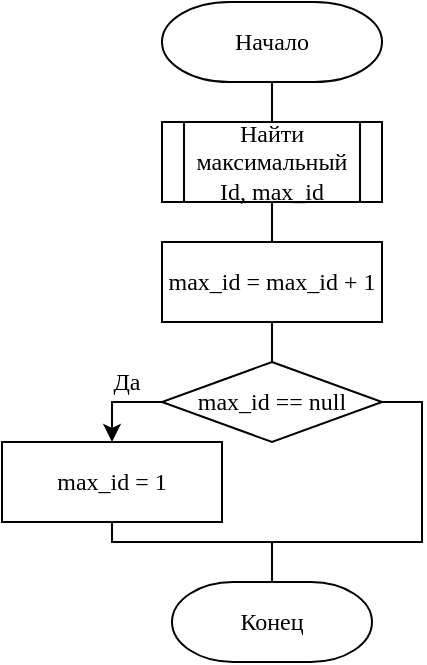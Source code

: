 <mxfile version="23.0.2" type="device">
  <diagram id="C5RBs43oDa-KdzZeNtuy" name="Page-1">
    <mxGraphModel dx="600" dy="359" grid="1" gridSize="10" guides="1" tooltips="1" connect="1" arrows="1" fold="1" page="1" pageScale="1" pageWidth="827" pageHeight="1169" math="0" shadow="0">
      <root>
        <mxCell id="WIyWlLk6GJQsqaUBKTNV-0" />
        <mxCell id="WIyWlLk6GJQsqaUBKTNV-1" parent="WIyWlLk6GJQsqaUBKTNV-0" />
        <mxCell id="RdWcsup0NTSAOdExEhxY-5" value="" style="edgeStyle=orthogonalEdgeStyle;rounded=0;orthogonalLoop=1;jettySize=auto;html=1;endArrow=none;endFill=0;" edge="1" parent="WIyWlLk6GJQsqaUBKTNV-1" source="RdWcsup0NTSAOdExEhxY-1" target="RdWcsup0NTSAOdExEhxY-4">
          <mxGeometry relative="1" as="geometry" />
        </mxCell>
        <mxCell id="RdWcsup0NTSAOdExEhxY-1" value="Начало" style="strokeWidth=1;html=1;shape=mxgraph.flowchart.terminator;whiteSpace=wrap;fontFamily=Times New Roman;fontSize=12;" vertex="1" parent="WIyWlLk6GJQsqaUBKTNV-1">
          <mxGeometry x="240" y="80" width="110" height="40" as="geometry" />
        </mxCell>
        <mxCell id="RdWcsup0NTSAOdExEhxY-2" value="Конец" style="strokeWidth=1;html=1;shape=mxgraph.flowchart.terminator;whiteSpace=wrap;fontFamily=Times New Roman;fontSize=12;" vertex="1" parent="WIyWlLk6GJQsqaUBKTNV-1">
          <mxGeometry x="245" y="370" width="100" height="40" as="geometry" />
        </mxCell>
        <mxCell id="RdWcsup0NTSAOdExEhxY-7" value="" style="edgeStyle=orthogonalEdgeStyle;rounded=0;orthogonalLoop=1;jettySize=auto;html=1;endArrow=none;endFill=0;" edge="1" parent="WIyWlLk6GJQsqaUBKTNV-1" source="RdWcsup0NTSAOdExEhxY-4" target="RdWcsup0NTSAOdExEhxY-6">
          <mxGeometry relative="1" as="geometry" />
        </mxCell>
        <mxCell id="RdWcsup0NTSAOdExEhxY-4" value="Найти максимальный Id, max_id" style="shape=process;whiteSpace=wrap;html=1;backgroundOutline=1;fontFamily=Times New Roman;" vertex="1" parent="WIyWlLk6GJQsqaUBKTNV-1">
          <mxGeometry x="240" y="140" width="110" height="40" as="geometry" />
        </mxCell>
        <mxCell id="RdWcsup0NTSAOdExEhxY-9" value="" style="edgeStyle=orthogonalEdgeStyle;rounded=0;orthogonalLoop=1;jettySize=auto;html=1;endArrow=none;endFill=0;" edge="1" parent="WIyWlLk6GJQsqaUBKTNV-1" source="RdWcsup0NTSAOdExEhxY-6" target="RdWcsup0NTSAOdExEhxY-8">
          <mxGeometry relative="1" as="geometry" />
        </mxCell>
        <mxCell id="RdWcsup0NTSAOdExEhxY-6" value="max_id = max_id + 1" style="rounded=0;whiteSpace=wrap;html=1;fontFamily=Times New Roman;" vertex="1" parent="WIyWlLk6GJQsqaUBKTNV-1">
          <mxGeometry x="240" y="200" width="110" height="40" as="geometry" />
        </mxCell>
        <mxCell id="RdWcsup0NTSAOdExEhxY-11" style="edgeStyle=orthogonalEdgeStyle;rounded=0;orthogonalLoop=1;jettySize=auto;html=1;exitX=0;exitY=0.5;exitDx=0;exitDy=0;entryX=0.5;entryY=0;entryDx=0;entryDy=0;" edge="1" parent="WIyWlLk6GJQsqaUBKTNV-1" source="RdWcsup0NTSAOdExEhxY-8" target="RdWcsup0NTSAOdExEhxY-10">
          <mxGeometry relative="1" as="geometry" />
        </mxCell>
        <mxCell id="RdWcsup0NTSAOdExEhxY-8" value="max_id == null" style="rhombus;whiteSpace=wrap;html=1;fontFamily=Times New Roman;" vertex="1" parent="WIyWlLk6GJQsqaUBKTNV-1">
          <mxGeometry x="240" y="260" width="110" height="40" as="geometry" />
        </mxCell>
        <mxCell id="RdWcsup0NTSAOdExEhxY-10" value="max_id = 1" style="rounded=0;whiteSpace=wrap;html=1;fontFamily=Times New Roman;" vertex="1" parent="WIyWlLk6GJQsqaUBKTNV-1">
          <mxGeometry x="160" y="300" width="110" height="40" as="geometry" />
        </mxCell>
        <mxCell id="RdWcsup0NTSAOdExEhxY-12" value="Да" style="text;html=1;strokeColor=none;fillColor=none;align=center;verticalAlign=middle;whiteSpace=wrap;rounded=0;fontFamily=Times New Roman;" vertex="1" parent="WIyWlLk6GJQsqaUBKTNV-1">
          <mxGeometry x="200" y="260" width="45" height="20" as="geometry" />
        </mxCell>
        <mxCell id="RdWcsup0NTSAOdExEhxY-13" style="edgeStyle=orthogonalEdgeStyle;rounded=0;orthogonalLoop=1;jettySize=auto;html=1;exitX=0.5;exitY=1;exitDx=0;exitDy=0;entryX=0.5;entryY=0;entryDx=0;entryDy=0;entryPerimeter=0;endArrow=none;endFill=0;" edge="1" parent="WIyWlLk6GJQsqaUBKTNV-1" source="RdWcsup0NTSAOdExEhxY-10" target="RdWcsup0NTSAOdExEhxY-2">
          <mxGeometry relative="1" as="geometry">
            <Array as="points">
              <mxPoint x="215" y="350" />
              <mxPoint x="295" y="350" />
            </Array>
          </mxGeometry>
        </mxCell>
        <mxCell id="RdWcsup0NTSAOdExEhxY-14" style="edgeStyle=orthogonalEdgeStyle;rounded=0;orthogonalLoop=1;jettySize=auto;html=1;exitX=1;exitY=0.5;exitDx=0;exitDy=0;entryX=0.5;entryY=0;entryDx=0;entryDy=0;entryPerimeter=0;endArrow=none;endFill=0;" edge="1" parent="WIyWlLk6GJQsqaUBKTNV-1" source="RdWcsup0NTSAOdExEhxY-8" target="RdWcsup0NTSAOdExEhxY-2">
          <mxGeometry relative="1" as="geometry">
            <Array as="points">
              <mxPoint x="370" y="280" />
              <mxPoint x="370" y="350" />
              <mxPoint x="295" y="350" />
            </Array>
          </mxGeometry>
        </mxCell>
      </root>
    </mxGraphModel>
  </diagram>
</mxfile>
